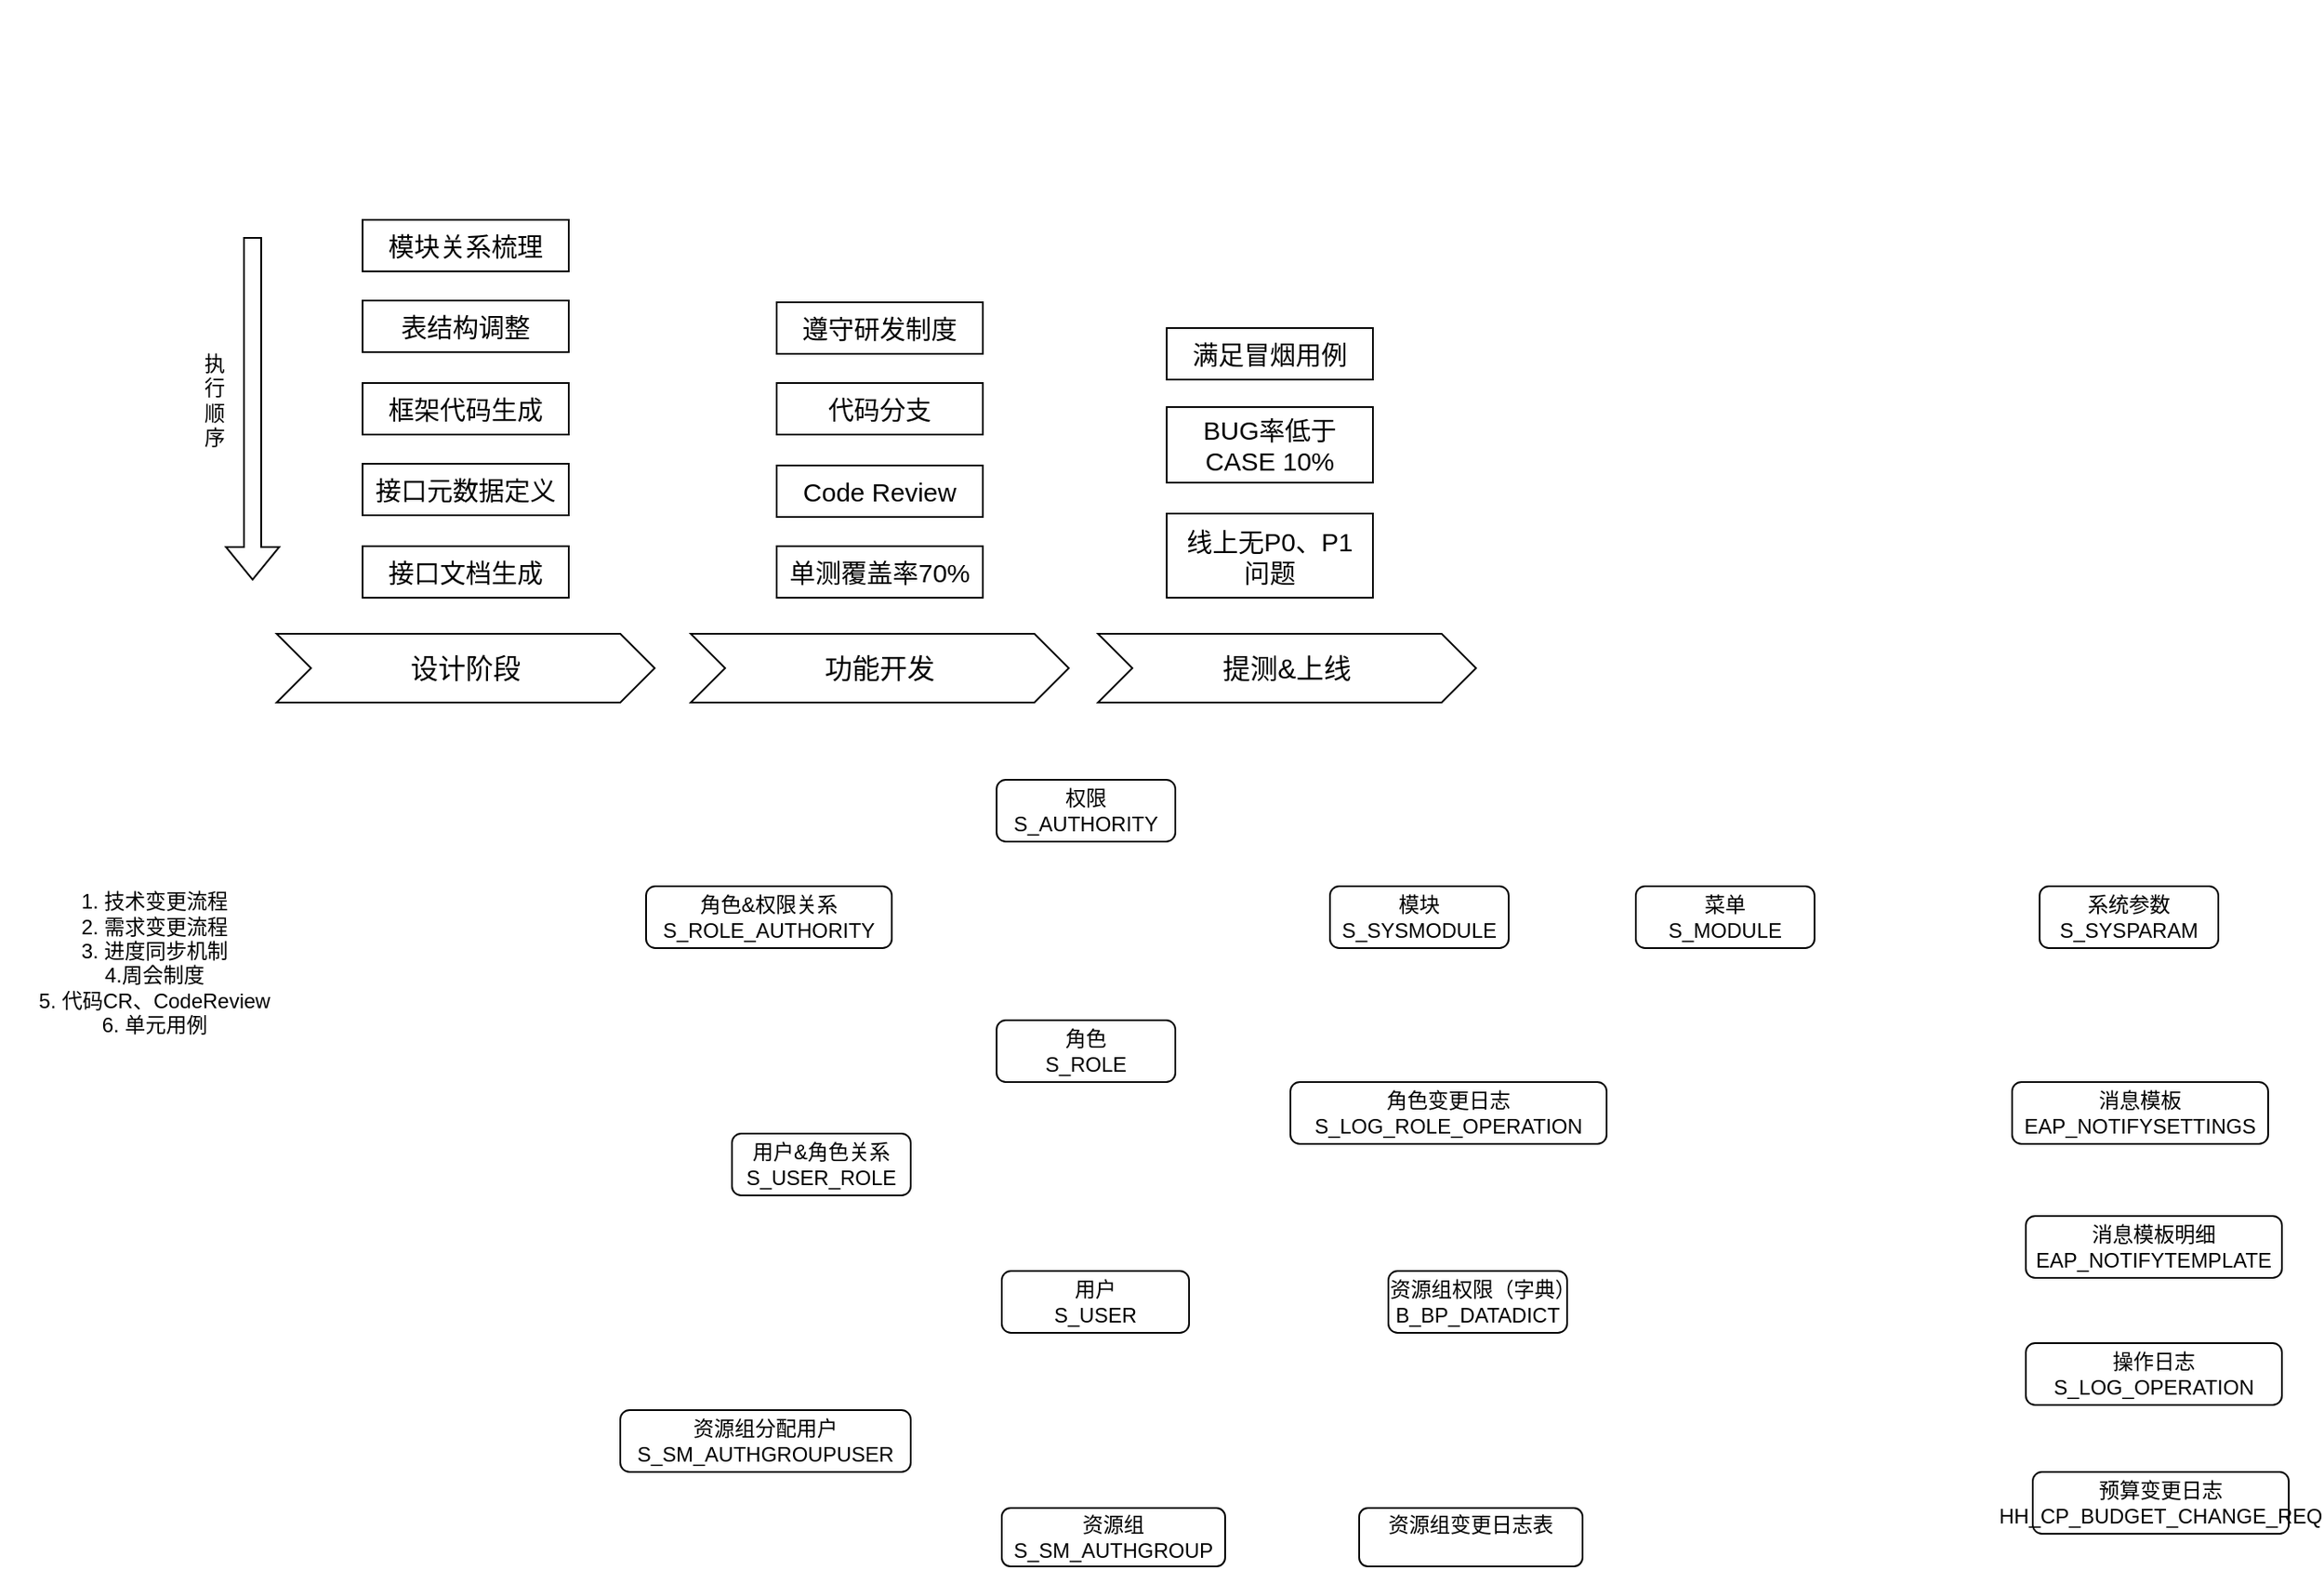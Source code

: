 <mxfile version="24.7.4">
  <diagram id="C5RBs43oDa-KdzZeNtuy" name="Page-1">
    <mxGraphModel dx="2131" dy="652" grid="0" gridSize="10" guides="1" tooltips="1" connect="1" arrows="1" fold="1" page="1" pageScale="1" pageWidth="827" pageHeight="1169" math="0" shadow="0">
      <root>
        <mxCell id="WIyWlLk6GJQsqaUBKTNV-0" />
        <mxCell id="WIyWlLk6GJQsqaUBKTNV-1" parent="WIyWlLk6GJQsqaUBKTNV-0" />
        <mxCell id="Fb4ALmmW-qBPZxDLk-Hd-35" value="" style="rounded=0;whiteSpace=wrap;html=1;strokeColor=none;" vertex="1" parent="WIyWlLk6GJQsqaUBKTNV-1">
          <mxGeometry x="-46" y="131" width="120" height="594" as="geometry" />
        </mxCell>
        <mxCell id="Fb4ALmmW-qBPZxDLk-Hd-0" value="设计阶段" style="shape=step;perimeter=stepPerimeter;whiteSpace=wrap;html=1;fixedSize=1;fontSize=16;" vertex="1" parent="WIyWlLk6GJQsqaUBKTNV-1">
          <mxGeometry x="-130" y="500" width="220" height="40" as="geometry" />
        </mxCell>
        <mxCell id="Fb4ALmmW-qBPZxDLk-Hd-1" value="功能开发" style="shape=step;perimeter=stepPerimeter;whiteSpace=wrap;html=1;fixedSize=1;fontSize=16;" vertex="1" parent="WIyWlLk6GJQsqaUBKTNV-1">
          <mxGeometry x="111" y="500" width="220" height="40" as="geometry" />
        </mxCell>
        <mxCell id="Fb4ALmmW-qBPZxDLk-Hd-3" value="提测&amp;amp;上线" style="shape=step;perimeter=stepPerimeter;whiteSpace=wrap;html=1;fixedSize=1;fontSize=16;" vertex="1" parent="WIyWlLk6GJQsqaUBKTNV-1">
          <mxGeometry x="348" y="500" width="220" height="40" as="geometry" />
        </mxCell>
        <mxCell id="Fb4ALmmW-qBPZxDLk-Hd-10" value="&lt;div style=&quot;&quot;&gt;&lt;span style=&quot;background-color: initial; font-size: 15px;&quot;&gt;表结构调整&lt;/span&gt;&lt;/div&gt;" style="rounded=0;whiteSpace=wrap;html=1;align=center;" vertex="1" parent="WIyWlLk6GJQsqaUBKTNV-1">
          <mxGeometry x="-80" y="306" width="120" height="30" as="geometry" />
        </mxCell>
        <mxCell id="Fb4ALmmW-qBPZxDLk-Hd-11" value="&lt;div style=&quot;&quot;&gt;&lt;span style=&quot;background-color: initial; font-size: 15px;&quot;&gt;框架代码生成&lt;/span&gt;&lt;/div&gt;" style="rounded=0;whiteSpace=wrap;html=1;align=center;" vertex="1" parent="WIyWlLk6GJQsqaUBKTNV-1">
          <mxGeometry x="-80" y="354" width="120" height="30" as="geometry" />
        </mxCell>
        <mxCell id="Fb4ALmmW-qBPZxDLk-Hd-13" value="&lt;div style=&quot;&quot;&gt;&lt;span style=&quot;background-color: initial; font-size: 15px;&quot;&gt;接口元数据定义&lt;/span&gt;&lt;/div&gt;" style="rounded=0;whiteSpace=wrap;html=1;align=center;" vertex="1" parent="WIyWlLk6GJQsqaUBKTNV-1">
          <mxGeometry x="-80" y="401" width="120" height="30" as="geometry" />
        </mxCell>
        <mxCell id="Fb4ALmmW-qBPZxDLk-Hd-14" value="&lt;div style=&quot;&quot;&gt;&lt;span style=&quot;background-color: initial; font-size: 15px;&quot;&gt;接口文档生成&lt;/span&gt;&lt;/div&gt;" style="rounded=0;whiteSpace=wrap;html=1;align=center;" vertex="1" parent="WIyWlLk6GJQsqaUBKTNV-1">
          <mxGeometry x="-80" y="449" width="120" height="30" as="geometry" />
        </mxCell>
        <mxCell id="Fb4ALmmW-qBPZxDLk-Hd-15" value="&lt;span style=&quot;font-size: 15px;&quot;&gt;模块关系梳理&lt;/span&gt;" style="rounded=0;whiteSpace=wrap;html=1;align=center;" vertex="1" parent="WIyWlLk6GJQsqaUBKTNV-1">
          <mxGeometry x="-80" y="259" width="120" height="30" as="geometry" />
        </mxCell>
        <mxCell id="Fb4ALmmW-qBPZxDLk-Hd-17" value="" style="shape=flexArrow;endArrow=classic;html=1;rounded=0;" edge="1" parent="WIyWlLk6GJQsqaUBKTNV-1">
          <mxGeometry width="50" height="50" relative="1" as="geometry">
            <mxPoint x="-144" y="269" as="sourcePoint" />
            <mxPoint x="-144" y="469" as="targetPoint" />
          </mxGeometry>
        </mxCell>
        <mxCell id="Fb4ALmmW-qBPZxDLk-Hd-18" value="执行顺序" style="text;html=1;align=center;verticalAlign=middle;whiteSpace=wrap;rounded=0;" vertex="1" parent="WIyWlLk6GJQsqaUBKTNV-1">
          <mxGeometry x="-176" y="332" width="20" height="64" as="geometry" />
        </mxCell>
        <mxCell id="Fb4ALmmW-qBPZxDLk-Hd-19" value="&lt;div style=&quot;&quot;&gt;&lt;span style=&quot;font-size: 15px;&quot;&gt;代码分支&lt;/span&gt;&lt;/div&gt;" style="rounded=0;whiteSpace=wrap;html=1;align=center;" vertex="1" parent="WIyWlLk6GJQsqaUBKTNV-1">
          <mxGeometry x="161" y="354" width="120" height="30" as="geometry" />
        </mxCell>
        <mxCell id="Fb4ALmmW-qBPZxDLk-Hd-20" value="&lt;div style=&quot;&quot;&gt;&lt;span style=&quot;background-color: initial; font-size: 15px;&quot;&gt;Code Review&lt;/span&gt;&lt;/div&gt;" style="rounded=0;whiteSpace=wrap;html=1;align=center;" vertex="1" parent="WIyWlLk6GJQsqaUBKTNV-1">
          <mxGeometry x="161" y="402" width="120" height="30" as="geometry" />
        </mxCell>
        <mxCell id="Fb4ALmmW-qBPZxDLk-Hd-21" value="&lt;div style=&quot;&quot;&gt;&lt;span style=&quot;font-size: 15px;&quot;&gt;单测覆盖率70%&lt;/span&gt;&lt;/div&gt;" style="rounded=0;whiteSpace=wrap;html=1;align=center;" vertex="1" parent="WIyWlLk6GJQsqaUBKTNV-1">
          <mxGeometry x="161" y="449" width="120" height="30" as="geometry" />
        </mxCell>
        <mxCell id="Fb4ALmmW-qBPZxDLk-Hd-23" value="&lt;span style=&quot;font-size: 15px;&quot;&gt;遵守研发制度&lt;/span&gt;" style="rounded=0;whiteSpace=wrap;html=1;align=center;" vertex="1" parent="WIyWlLk6GJQsqaUBKTNV-1">
          <mxGeometry x="161" y="307" width="120" height="30" as="geometry" />
        </mxCell>
        <mxCell id="Fb4ALmmW-qBPZxDLk-Hd-29" value="&lt;div style=&quot;&quot;&gt;&lt;span style=&quot;font-size: 15px;&quot;&gt;BUG率低于CASE 10%&lt;/span&gt;&lt;/div&gt;" style="rounded=0;whiteSpace=wrap;html=1;align=center;" vertex="1" parent="WIyWlLk6GJQsqaUBKTNV-1">
          <mxGeometry x="388" y="368" width="120" height="44" as="geometry" />
        </mxCell>
        <mxCell id="Fb4ALmmW-qBPZxDLk-Hd-32" value="&lt;div style=&quot;&quot;&gt;&lt;span style=&quot;font-size: 15px;&quot;&gt;线上无P0、P1&lt;/span&gt;&lt;/div&gt;&lt;div style=&quot;&quot;&gt;&lt;span style=&quot;font-size: 15px;&quot;&gt;问题&lt;/span&gt;&lt;/div&gt;" style="rounded=0;whiteSpace=wrap;html=1;align=center;" vertex="1" parent="WIyWlLk6GJQsqaUBKTNV-1">
          <mxGeometry x="388" y="430" width="120" height="49" as="geometry" />
        </mxCell>
        <mxCell id="Fb4ALmmW-qBPZxDLk-Hd-33" value="&lt;span style=&quot;font-size: 15px;&quot;&gt;满足冒烟用例&lt;/span&gt;" style="rounded=0;whiteSpace=wrap;html=1;align=center;" vertex="1" parent="WIyWlLk6GJQsqaUBKTNV-1">
          <mxGeometry x="388" y="322" width="120" height="30" as="geometry" />
        </mxCell>
        <mxCell id="Fb4ALmmW-qBPZxDLk-Hd-34" value="1. 技术变更流程&lt;div&gt;2. 需求变更流程&lt;/div&gt;&lt;div&gt;3. 进度同步机制&lt;/div&gt;&lt;div&gt;4.周会制度&lt;/div&gt;&lt;div&gt;5. 代码CR、CodeReview&lt;/div&gt;&lt;div&gt;6. 单元用例&lt;/div&gt;&lt;div&gt;&lt;br&gt;&lt;/div&gt;" style="text;html=1;align=center;verticalAlign=middle;whiteSpace=wrap;rounded=0;" vertex="1" parent="WIyWlLk6GJQsqaUBKTNV-1">
          <mxGeometry x="-291" y="634" width="180" height="130" as="geometry" />
        </mxCell>
        <mxCell id="Fb4ALmmW-qBPZxDLk-Hd-36" value="用户&lt;div&gt;S_USER&lt;/div&gt;" style="rounded=1;whiteSpace=wrap;html=1;" vertex="1" parent="WIyWlLk6GJQsqaUBKTNV-1">
          <mxGeometry x="292" y="871" width="109" height="36" as="geometry" />
        </mxCell>
        <mxCell id="Fb4ALmmW-qBPZxDLk-Hd-37" value="&lt;div&gt;角色&lt;/div&gt;&lt;div&gt;S_ROLE&lt;/div&gt;" style="rounded=1;whiteSpace=wrap;html=1;" vertex="1" parent="WIyWlLk6GJQsqaUBKTNV-1">
          <mxGeometry x="289" y="725" width="104" height="36" as="geometry" />
        </mxCell>
        <mxCell id="Fb4ALmmW-qBPZxDLk-Hd-38" value="&lt;div&gt;用户&amp;amp;角色关系&lt;/div&gt;&lt;div&gt;S_USER_ROLE&lt;/div&gt;" style="rounded=1;whiteSpace=wrap;html=1;" vertex="1" parent="WIyWlLk6GJQsqaUBKTNV-1">
          <mxGeometry x="135" y="791" width="104" height="36" as="geometry" />
        </mxCell>
        <mxCell id="Fb4ALmmW-qBPZxDLk-Hd-39" value="&lt;div&gt;资源组&lt;/div&gt;&lt;div&gt;S_SM_AUTHGROUP&lt;/div&gt;" style="rounded=1;whiteSpace=wrap;html=1;" vertex="1" parent="WIyWlLk6GJQsqaUBKTNV-1">
          <mxGeometry x="292" y="1009" width="130" height="34" as="geometry" />
        </mxCell>
        <mxCell id="Fb4ALmmW-qBPZxDLk-Hd-40" value="资源组分配用户&lt;div&gt;S_SM_AUTHGROUPUSER&lt;/div&gt;" style="rounded=1;whiteSpace=wrap;html=1;" vertex="1" parent="WIyWlLk6GJQsqaUBKTNV-1">
          <mxGeometry x="70" y="952" width="169" height="36" as="geometry" />
        </mxCell>
        <mxCell id="Fb4ALmmW-qBPZxDLk-Hd-41" value="资源组权限（字典）&lt;div&gt;B_BP_DATADICT&lt;br&gt;&lt;/div&gt;" style="rounded=1;whiteSpace=wrap;html=1;" vertex="1" parent="WIyWlLk6GJQsqaUBKTNV-1">
          <mxGeometry x="517" y="871" width="104" height="36" as="geometry" />
        </mxCell>
        <mxCell id="Fb4ALmmW-qBPZxDLk-Hd-42" value="权限&lt;div&gt;S_AUTHORITY&lt;br&gt;&lt;/div&gt;" style="rounded=1;whiteSpace=wrap;html=1;" vertex="1" parent="WIyWlLk6GJQsqaUBKTNV-1">
          <mxGeometry x="289" y="585" width="104" height="36" as="geometry" />
        </mxCell>
        <mxCell id="Fb4ALmmW-qBPZxDLk-Hd-43" value="角色&amp;amp;权限关系&lt;div&gt;S_ROLE_AUTHORITY&lt;br&gt;&lt;/div&gt;" style="rounded=1;whiteSpace=wrap;html=1;" vertex="1" parent="WIyWlLk6GJQsqaUBKTNV-1">
          <mxGeometry x="85" y="647" width="143" height="36" as="geometry" />
        </mxCell>
        <mxCell id="Fb4ALmmW-qBPZxDLk-Hd-44" value="&lt;div&gt;模块&lt;/div&gt;&lt;div&gt;S_SYSMODULE&lt;/div&gt;" style="rounded=1;whiteSpace=wrap;html=1;" vertex="1" parent="WIyWlLk6GJQsqaUBKTNV-1">
          <mxGeometry x="483" y="647" width="104" height="36" as="geometry" />
        </mxCell>
        <mxCell id="Fb4ALmmW-qBPZxDLk-Hd-45" value="&lt;div&gt;菜单&lt;/div&gt;&lt;div&gt;S_MODULE&lt;br&gt;&lt;/div&gt;" style="rounded=1;whiteSpace=wrap;html=1;" vertex="1" parent="WIyWlLk6GJQsqaUBKTNV-1">
          <mxGeometry x="661" y="647" width="104" height="36" as="geometry" />
        </mxCell>
        <mxCell id="Fb4ALmmW-qBPZxDLk-Hd-47" value="&lt;div&gt;系统参数&lt;/div&gt;&lt;div&gt;S_SYSPARAM&lt;br&gt;&lt;/div&gt;" style="rounded=1;whiteSpace=wrap;html=1;" vertex="1" parent="WIyWlLk6GJQsqaUBKTNV-1">
          <mxGeometry x="896" y="647" width="104" height="36" as="geometry" />
        </mxCell>
        <mxCell id="Fb4ALmmW-qBPZxDLk-Hd-48" value="&lt;div&gt;消息模板&lt;/div&gt;&lt;div&gt;EAP_NOTIFYSETTINGS&lt;br&gt;&lt;/div&gt;" style="rounded=1;whiteSpace=wrap;html=1;" vertex="1" parent="WIyWlLk6GJQsqaUBKTNV-1">
          <mxGeometry x="880" y="761" width="149" height="36" as="geometry" />
        </mxCell>
        <mxCell id="Fb4ALmmW-qBPZxDLk-Hd-49" value="&lt;div&gt;消息模板明细&lt;/div&gt;&lt;div&gt;EAP_NOTIFYTEMPLATE&lt;br&gt;&lt;/div&gt;" style="rounded=1;whiteSpace=wrap;html=1;" vertex="1" parent="WIyWlLk6GJQsqaUBKTNV-1">
          <mxGeometry x="888" y="839" width="149" height="36" as="geometry" />
        </mxCell>
        <mxCell id="Fb4ALmmW-qBPZxDLk-Hd-50" value="&lt;div&gt;操作日志&lt;/div&gt;&lt;div&gt;S_LOG_OPERATION&lt;br&gt;&lt;/div&gt;" style="rounded=1;whiteSpace=wrap;html=1;" vertex="1" parent="WIyWlLk6GJQsqaUBKTNV-1">
          <mxGeometry x="888" y="913" width="149" height="36" as="geometry" />
        </mxCell>
        <mxCell id="Fb4ALmmW-qBPZxDLk-Hd-51" value="&lt;div&gt;预算变更日志&lt;/div&gt;&lt;div&gt;HH_CP_BUDGET_CHANGE_REQ&lt;br&gt;&lt;/div&gt;" style="rounded=1;whiteSpace=wrap;html=1;" vertex="1" parent="WIyWlLk6GJQsqaUBKTNV-1">
          <mxGeometry x="892" y="988" width="149" height="36" as="geometry" />
        </mxCell>
        <mxCell id="Fb4ALmmW-qBPZxDLk-Hd-52" value="&lt;div&gt;资源组变更日志表&lt;/div&gt;&lt;div&gt;&lt;br&gt;&lt;/div&gt;" style="rounded=1;whiteSpace=wrap;html=1;" vertex="1" parent="WIyWlLk6GJQsqaUBKTNV-1">
          <mxGeometry x="500" y="1009" width="130" height="34" as="geometry" />
        </mxCell>
        <mxCell id="Fb4ALmmW-qBPZxDLk-Hd-53" value="&lt;div&gt;角色变更日志&lt;/div&gt;&lt;div&gt;S_LOG_ROLE_OPERATION&lt;br&gt;&lt;/div&gt;" style="rounded=1;whiteSpace=wrap;html=1;" vertex="1" parent="WIyWlLk6GJQsqaUBKTNV-1">
          <mxGeometry x="460" y="761" width="184" height="36" as="geometry" />
        </mxCell>
      </root>
    </mxGraphModel>
  </diagram>
</mxfile>
